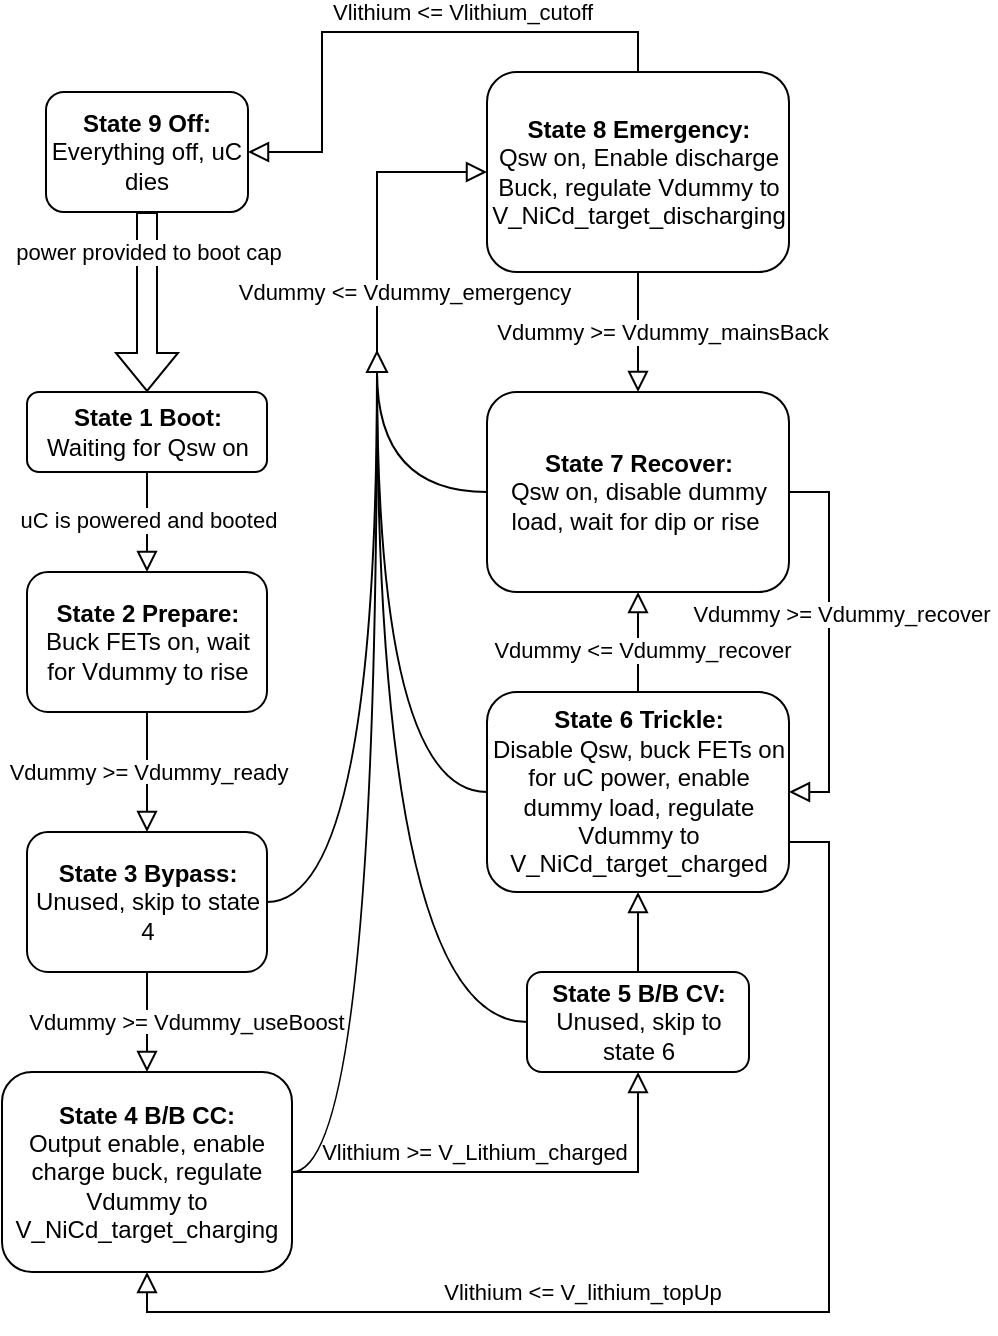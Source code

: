 <mxfile version="24.4.10" type="github">
  <diagram id="C5RBs43oDa-KdzZeNtuy" name="Page-1">
    <mxGraphModel dx="542" dy="614" grid="1" gridSize="10" guides="1" tooltips="1" connect="1" arrows="1" fold="1" page="1" pageScale="1" pageWidth="827" pageHeight="1169" math="0" shadow="0">
      <root>
        <mxCell id="WIyWlLk6GJQsqaUBKTNV-0" />
        <mxCell id="WIyWlLk6GJQsqaUBKTNV-1" parent="WIyWlLk6GJQsqaUBKTNV-0" />
        <mxCell id="WIyWlLk6GJQsqaUBKTNV-2" value="" style="rounded=0;html=1;jettySize=auto;orthogonalLoop=1;fontSize=11;endArrow=block;endFill=0;endSize=8;strokeWidth=1;shadow=0;labelBackgroundColor=none;edgeStyle=orthogonalEdgeStyle;" parent="WIyWlLk6GJQsqaUBKTNV-1" source="WIyWlLk6GJQsqaUBKTNV-3" edge="1">
          <mxGeometry relative="1" as="geometry">
            <mxPoint x="232.5" y="300" as="targetPoint" />
          </mxGeometry>
        </mxCell>
        <mxCell id="-rypncLCnnnrmYgA9d1G-1" value="uC is powered and booted" style="edgeLabel;html=1;align=center;verticalAlign=middle;resizable=0;points=[];" vertex="1" connectable="0" parent="WIyWlLk6GJQsqaUBKTNV-2">
          <mxGeometry x="-0.072" y="1" relative="1" as="geometry">
            <mxPoint x="-1" as="offset" />
          </mxGeometry>
        </mxCell>
        <mxCell id="WIyWlLk6GJQsqaUBKTNV-3" value="&lt;b&gt;State 1 Boot:&lt;/b&gt;&lt;div&gt;Waiting for Qsw on&lt;/div&gt;" style="rounded=1;whiteSpace=wrap;html=1;fontSize=12;glass=0;strokeWidth=1;shadow=0;" parent="WIyWlLk6GJQsqaUBKTNV-1" vertex="1">
          <mxGeometry x="172.5" y="210" width="120" height="40" as="geometry" />
        </mxCell>
        <mxCell id="WIyWlLk6GJQsqaUBKTNV-4" value="&lt;span style=&quot;background-color: rgb(255, 255, 255);&quot;&gt;Vdummy &amp;gt;= Vdummy_useBoost&lt;/span&gt;" style="rounded=0;html=1;jettySize=auto;orthogonalLoop=1;fontSize=11;endArrow=block;endFill=0;endSize=8;strokeWidth=1;shadow=0;labelBackgroundColor=none;edgeStyle=orthogonalEdgeStyle;exitX=0.5;exitY=1;exitDx=0;exitDy=0;entryX=0.5;entryY=0;entryDx=0;entryDy=0;" parent="WIyWlLk6GJQsqaUBKTNV-1" source="-rypncLCnnnrmYgA9d1G-2" target="-rypncLCnnnrmYgA9d1G-3" edge="1">
          <mxGeometry x="0.047" y="19" relative="1" as="geometry">
            <mxPoint y="-1" as="offset" />
            <mxPoint x="482.5" y="340" as="sourcePoint" />
            <mxPoint x="482.534" y="380.028" as="targetPoint" />
          </mxGeometry>
        </mxCell>
        <mxCell id="WIyWlLk6GJQsqaUBKTNV-5" value="&lt;span style=&quot;background-color: rgb(255, 255, 255);&quot;&gt;Vdummy &amp;gt;= Vdummy_ready&lt;/span&gt;" style="edgeStyle=orthogonalEdgeStyle;rounded=0;html=1;jettySize=auto;orthogonalLoop=1;fontSize=11;endArrow=block;endFill=0;endSize=8;strokeWidth=1;shadow=0;labelBackgroundColor=none;entryX=0.5;entryY=0;entryDx=0;entryDy=0;exitX=0.5;exitY=1;exitDx=0;exitDy=0;" parent="WIyWlLk6GJQsqaUBKTNV-1" source="WIyWlLk6GJQsqaUBKTNV-7" target="-rypncLCnnnrmYgA9d1G-2" edge="1">
          <mxGeometry relative="1" as="geometry">
            <mxPoint as="offset" />
            <mxPoint x="292.5" y="410" as="sourcePoint" />
            <Array as="points" />
          </mxGeometry>
        </mxCell>
        <mxCell id="WIyWlLk6GJQsqaUBKTNV-7" value="&lt;b&gt;State 2 Prepare:&lt;/b&gt;&lt;div&gt;Buck FETs on, wait for Vdummy to rise&lt;/div&gt;" style="rounded=1;whiteSpace=wrap;html=1;fontSize=12;glass=0;strokeWidth=1;shadow=0;" parent="WIyWlLk6GJQsqaUBKTNV-1" vertex="1">
          <mxGeometry x="172.5" y="300" width="120" height="70" as="geometry" />
        </mxCell>
        <mxCell id="-rypncLCnnnrmYgA9d1G-2" value="&lt;b&gt;State 3 Bypass:&lt;/b&gt;&lt;div&gt;Unused, skip to state 4&lt;/div&gt;" style="rounded=1;whiteSpace=wrap;html=1;fontSize=12;glass=0;strokeWidth=1;shadow=0;" vertex="1" parent="WIyWlLk6GJQsqaUBKTNV-1">
          <mxGeometry x="172.5" y="430" width="120" height="70" as="geometry" />
        </mxCell>
        <mxCell id="-rypncLCnnnrmYgA9d1G-3" value="&lt;b&gt;State 4 B/B CC:&lt;/b&gt;&lt;div&gt;Output enable, enable charge buck, regulate Vdummy to V_NiCd_target_charging&lt;/div&gt;" style="rounded=1;whiteSpace=wrap;html=1;fontSize=12;glass=0;strokeWidth=1;shadow=0;" vertex="1" parent="WIyWlLk6GJQsqaUBKTNV-1">
          <mxGeometry x="160" y="550" width="145" height="100" as="geometry" />
        </mxCell>
        <mxCell id="-rypncLCnnnrmYgA9d1G-4" value="&lt;b&gt;State 5 B/B CV:&lt;/b&gt;&lt;div&gt;Unused, skip to state 6&lt;/div&gt;" style="rounded=1;whiteSpace=wrap;html=1;fontSize=12;glass=0;strokeWidth=1;shadow=0;" vertex="1" parent="WIyWlLk6GJQsqaUBKTNV-1">
          <mxGeometry x="422.5" y="500" width="111" height="50" as="geometry" />
        </mxCell>
        <mxCell id="-rypncLCnnnrmYgA9d1G-5" value="&lt;span style=&quot;background-color: rgb(255, 255, 255);&quot;&gt;Vlithium &amp;gt;= V_Lithium_charged&lt;/span&gt;" style="rounded=0;html=1;jettySize=auto;orthogonalLoop=1;fontSize=11;endArrow=block;endFill=0;endSize=8;strokeWidth=1;shadow=0;labelBackgroundColor=none;edgeStyle=orthogonalEdgeStyle;exitX=1;exitY=0.5;exitDx=0;exitDy=0;entryX=0.5;entryY=1;entryDx=0;entryDy=0;" edge="1" parent="WIyWlLk6GJQsqaUBKTNV-1" source="-rypncLCnnnrmYgA9d1G-3" target="-rypncLCnnnrmYgA9d1G-4">
          <mxGeometry x="-0.184" y="10" relative="1" as="geometry">
            <mxPoint as="offset" />
            <mxPoint x="242.5" y="510" as="sourcePoint" />
            <mxPoint x="242.5" y="560" as="targetPoint" />
          </mxGeometry>
        </mxCell>
        <mxCell id="-rypncLCnnnrmYgA9d1G-6" value="&lt;b&gt;State 6 Trickle:&lt;/b&gt;&lt;div&gt;Disable Qsw, buck FETs on for uC power, enable dummy load, regulate Vdummy to V_NiCd_target_charged&lt;/div&gt;" style="rounded=1;whiteSpace=wrap;html=1;fontSize=12;glass=0;strokeWidth=1;shadow=0;" vertex="1" parent="WIyWlLk6GJQsqaUBKTNV-1">
          <mxGeometry x="402.5" y="360" width="151" height="100" as="geometry" />
        </mxCell>
        <mxCell id="-rypncLCnnnrmYgA9d1G-7" value="" style="rounded=0;html=1;jettySize=auto;orthogonalLoop=1;fontSize=11;endArrow=block;endFill=0;endSize=8;strokeWidth=1;shadow=0;labelBackgroundColor=none;edgeStyle=orthogonalEdgeStyle;exitX=0.5;exitY=0;exitDx=0;exitDy=0;entryX=0.5;entryY=1;entryDx=0;entryDy=0;" edge="1" parent="WIyWlLk6GJQsqaUBKTNV-1" source="-rypncLCnnnrmYgA9d1G-4" target="-rypncLCnnnrmYgA9d1G-6">
          <mxGeometry x="0.045" y="20" relative="1" as="geometry">
            <mxPoint as="offset" />
            <mxPoint x="315.5" y="610" as="sourcePoint" />
            <mxPoint x="436.5" y="540" as="targetPoint" />
          </mxGeometry>
        </mxCell>
        <mxCell id="-rypncLCnnnrmYgA9d1G-8" value="&lt;b&gt;State 7 Recover:&lt;/b&gt;&lt;div&gt;Qsw on, disable dummy load, wait for dip or rise&amp;nbsp;&lt;/div&gt;" style="rounded=1;whiteSpace=wrap;html=1;fontSize=12;glass=0;strokeWidth=1;shadow=0;" vertex="1" parent="WIyWlLk6GJQsqaUBKTNV-1">
          <mxGeometry x="402.5" y="210" width="151" height="100" as="geometry" />
        </mxCell>
        <mxCell id="-rypncLCnnnrmYgA9d1G-12" value="" style="triangle;whiteSpace=wrap;html=1;rotation=-90;" vertex="1" parent="WIyWlLk6GJQsqaUBKTNV-1">
          <mxGeometry x="342.5" y="190" width="10" height="10" as="geometry" />
        </mxCell>
        <mxCell id="-rypncLCnnnrmYgA9d1G-15" value="" style="edgeStyle=orthogonalEdgeStyle;rounded=0;html=1;jettySize=auto;orthogonalLoop=1;fontSize=11;endArrow=none;endFill=0;strokeWidth=1;shadow=0;labelBackgroundColor=none;entryX=0;entryY=0.5;entryDx=0;entryDy=0;exitX=1;exitY=0.5;exitDx=0;exitDy=0;curved=1;" edge="1" parent="WIyWlLk6GJQsqaUBKTNV-1" source="-rypncLCnnnrmYgA9d1G-2" target="-rypncLCnnnrmYgA9d1G-12">
          <mxGeometry relative="1" as="geometry">
            <mxPoint as="offset" />
            <mxPoint x="242.5" y="380" as="sourcePoint" />
            <mxPoint x="242.5" y="440" as="targetPoint" />
            <Array as="points" />
          </mxGeometry>
        </mxCell>
        <mxCell id="-rypncLCnnnrmYgA9d1G-17" value="" style="edgeStyle=orthogonalEdgeStyle;rounded=0;html=1;jettySize=auto;orthogonalLoop=1;fontSize=11;endArrow=none;endFill=0;strokeWidth=1;shadow=0;labelBackgroundColor=none;exitX=1;exitY=0.5;exitDx=0;exitDy=0;curved=1;entryX=0;entryY=0.5;entryDx=0;entryDy=0;" edge="1" parent="WIyWlLk6GJQsqaUBKTNV-1" source="-rypncLCnnnrmYgA9d1G-3" target="-rypncLCnnnrmYgA9d1G-12">
          <mxGeometry relative="1" as="geometry">
            <mxPoint as="offset" />
            <mxPoint x="302.5" y="475" as="sourcePoint" />
            <mxPoint x="372.5" y="240" as="targetPoint" />
            <Array as="points" />
          </mxGeometry>
        </mxCell>
        <mxCell id="-rypncLCnnnrmYgA9d1G-18" value="" style="edgeStyle=orthogonalEdgeStyle;rounded=0;html=1;jettySize=auto;orthogonalLoop=1;fontSize=11;endArrow=none;endFill=0;strokeWidth=1;shadow=0;labelBackgroundColor=none;exitX=0;exitY=0.5;exitDx=0;exitDy=0;curved=1;entryX=0;entryY=0.5;entryDx=0;entryDy=0;" edge="1" parent="WIyWlLk6GJQsqaUBKTNV-1" source="-rypncLCnnnrmYgA9d1G-4" target="-rypncLCnnnrmYgA9d1G-12">
          <mxGeometry relative="1" as="geometry">
            <mxPoint as="offset" />
            <mxPoint x="315.5" y="610" as="sourcePoint" />
            <mxPoint x="362.5" y="330" as="targetPoint" />
            <Array as="points" />
          </mxGeometry>
        </mxCell>
        <mxCell id="-rypncLCnnnrmYgA9d1G-19" value="" style="edgeStyle=orthogonalEdgeStyle;rounded=0;html=1;jettySize=auto;orthogonalLoop=1;fontSize=11;endArrow=none;endFill=0;strokeWidth=1;shadow=0;labelBackgroundColor=none;exitX=0;exitY=0.5;exitDx=0;exitDy=0;curved=1;entryX=0;entryY=0.5;entryDx=0;entryDy=0;" edge="1" parent="WIyWlLk6GJQsqaUBKTNV-1" source="-rypncLCnnnrmYgA9d1G-6" target="-rypncLCnnnrmYgA9d1G-12">
          <mxGeometry relative="1" as="geometry">
            <mxPoint as="offset" />
            <mxPoint x="429.5" y="525" as="sourcePoint" />
            <mxPoint x="357.5" y="330" as="targetPoint" />
            <Array as="points" />
          </mxGeometry>
        </mxCell>
        <mxCell id="-rypncLCnnnrmYgA9d1G-20" value="&lt;b&gt;State 8 Emergency:&lt;/b&gt;&lt;div&gt;Qsw on, Enable discharge Buck, regulate Vdummy to V_NiCd_target_discharging&lt;/div&gt;" style="rounded=1;whiteSpace=wrap;html=1;fontSize=12;glass=0;strokeWidth=1;shadow=0;" vertex="1" parent="WIyWlLk6GJQsqaUBKTNV-1">
          <mxGeometry x="402.5" y="50" width="151" height="100" as="geometry" />
        </mxCell>
        <mxCell id="-rypncLCnnnrmYgA9d1G-22" value="" style="rounded=0;html=1;jettySize=auto;orthogonalLoop=1;fontSize=11;endArrow=block;endFill=0;endSize=8;strokeWidth=1;shadow=0;labelBackgroundColor=none;edgeStyle=orthogonalEdgeStyle;entryX=0;entryY=0.5;entryDx=0;entryDy=0;exitX=1;exitY=0.5;exitDx=0;exitDy=0;" edge="1" parent="WIyWlLk6GJQsqaUBKTNV-1" source="-rypncLCnnnrmYgA9d1G-12" target="-rypncLCnnnrmYgA9d1G-20">
          <mxGeometry x="0.045" y="20" relative="1" as="geometry">
            <mxPoint as="offset" />
            <mxPoint x="310" y="110" as="sourcePoint" />
            <mxPoint x="488" y="460" as="targetPoint" />
          </mxGeometry>
        </mxCell>
        <mxCell id="-rypncLCnnnrmYgA9d1G-24" value="Vdummy &amp;lt;= Vdummy_emergency" style="edgeLabel;html=1;align=center;verticalAlign=middle;resizable=0;points=[];" vertex="1" connectable="0" parent="-rypncLCnnnrmYgA9d1G-22">
          <mxGeometry x="-0.09" relative="1" as="geometry">
            <mxPoint x="13" y="36" as="offset" />
          </mxGeometry>
        </mxCell>
        <mxCell id="-rypncLCnnnrmYgA9d1G-23" value="" style="edgeStyle=orthogonalEdgeStyle;rounded=0;html=1;jettySize=auto;orthogonalLoop=1;fontSize=11;endArrow=none;endFill=0;strokeWidth=1;shadow=0;labelBackgroundColor=none;exitX=0;exitY=0.5;exitDx=0;exitDy=0;curved=1;entryX=0;entryY=0.5;entryDx=0;entryDy=0;" edge="1" parent="WIyWlLk6GJQsqaUBKTNV-1" source="-rypncLCnnnrmYgA9d1G-8" target="-rypncLCnnnrmYgA9d1G-12">
          <mxGeometry relative="1" as="geometry">
            <mxPoint as="offset" />
            <mxPoint x="413" y="410" as="sourcePoint" />
            <mxPoint x="350" y="170" as="targetPoint" />
            <Array as="points" />
          </mxGeometry>
        </mxCell>
        <mxCell id="-rypncLCnnnrmYgA9d1G-31" style="edgeStyle=orthogonalEdgeStyle;rounded=0;orthogonalLoop=1;jettySize=auto;html=1;exitX=0.5;exitY=1;exitDx=0;exitDy=0;shape=flexArrow;" edge="1" parent="WIyWlLk6GJQsqaUBKTNV-1" source="-rypncLCnnnrmYgA9d1G-25" target="WIyWlLk6GJQsqaUBKTNV-3">
          <mxGeometry relative="1" as="geometry" />
        </mxCell>
        <mxCell id="-rypncLCnnnrmYgA9d1G-32" value="power provided to boot cap" style="edgeLabel;html=1;align=center;verticalAlign=middle;resizable=0;points=[];" vertex="1" connectable="0" parent="-rypncLCnnnrmYgA9d1G-31">
          <mxGeometry x="0.026" y="-4" relative="1" as="geometry">
            <mxPoint x="4" y="-26" as="offset" />
          </mxGeometry>
        </mxCell>
        <mxCell id="-rypncLCnnnrmYgA9d1G-25" value="&lt;b&gt;State 9 Off:&lt;/b&gt;&lt;div&gt;Everything off, uC dies&lt;/div&gt;" style="rounded=1;whiteSpace=wrap;html=1;fontSize=12;glass=0;strokeWidth=1;shadow=0;" vertex="1" parent="WIyWlLk6GJQsqaUBKTNV-1">
          <mxGeometry x="182" y="60" width="101" height="60" as="geometry" />
        </mxCell>
        <mxCell id="-rypncLCnnnrmYgA9d1G-26" value="" style="rounded=0;html=1;jettySize=auto;orthogonalLoop=1;fontSize=11;endArrow=block;endFill=0;endSize=8;strokeWidth=1;shadow=0;labelBackgroundColor=none;edgeStyle=orthogonalEdgeStyle;entryX=1;entryY=0.5;entryDx=0;entryDy=0;exitX=0.5;exitY=0;exitDx=0;exitDy=0;" edge="1" parent="WIyWlLk6GJQsqaUBKTNV-1" source="-rypncLCnnnrmYgA9d1G-20" target="-rypncLCnnnrmYgA9d1G-25">
          <mxGeometry x="0.045" y="20" relative="1" as="geometry">
            <mxPoint as="offset" />
            <mxPoint x="358" y="170" as="sourcePoint" />
            <mxPoint x="413" y="110" as="targetPoint" />
            <Array as="points">
              <mxPoint x="478" y="30" />
              <mxPoint x="320" y="30" />
              <mxPoint x="320" y="90" />
            </Array>
          </mxGeometry>
        </mxCell>
        <mxCell id="-rypncLCnnnrmYgA9d1G-27" value="Vlithium &amp;lt;= Vlithium_cutoff" style="edgeLabel;html=1;align=center;verticalAlign=middle;resizable=0;points=[];" vertex="1" connectable="0" parent="-rypncLCnnnrmYgA9d1G-26">
          <mxGeometry x="-0.09" relative="1" as="geometry">
            <mxPoint x="17" y="-10" as="offset" />
          </mxGeometry>
        </mxCell>
        <mxCell id="-rypncLCnnnrmYgA9d1G-33" value="" style="rounded=0;html=1;jettySize=auto;orthogonalLoop=1;fontSize=11;endArrow=block;endFill=0;endSize=8;strokeWidth=1;shadow=0;labelBackgroundColor=none;edgeStyle=orthogonalEdgeStyle;entryX=0.5;entryY=0;entryDx=0;entryDy=0;exitX=0.5;exitY=1;exitDx=0;exitDy=0;" edge="1" parent="WIyWlLk6GJQsqaUBKTNV-1" source="-rypncLCnnnrmYgA9d1G-20" target="-rypncLCnnnrmYgA9d1G-8">
          <mxGeometry x="0.045" y="20" relative="1" as="geometry">
            <mxPoint as="offset" />
            <mxPoint x="358" y="200" as="sourcePoint" />
            <mxPoint x="413" y="110" as="targetPoint" />
          </mxGeometry>
        </mxCell>
        <mxCell id="-rypncLCnnnrmYgA9d1G-34" value="Vdummy &amp;gt;= Vdummy_mainsBack" style="edgeLabel;html=1;align=center;verticalAlign=middle;resizable=0;points=[];" vertex="1" connectable="0" parent="-rypncLCnnnrmYgA9d1G-33">
          <mxGeometry x="-0.09" relative="1" as="geometry">
            <mxPoint x="12" y="2" as="offset" />
          </mxGeometry>
        </mxCell>
        <mxCell id="-rypncLCnnnrmYgA9d1G-35" value="" style="rounded=0;html=1;jettySize=auto;orthogonalLoop=1;fontSize=11;endArrow=block;endFill=0;endSize=8;strokeWidth=1;shadow=0;labelBackgroundColor=none;edgeStyle=orthogonalEdgeStyle;entryX=1;entryY=0.5;entryDx=0;entryDy=0;exitX=1;exitY=0.5;exitDx=0;exitDy=0;" edge="1" parent="WIyWlLk6GJQsqaUBKTNV-1" source="-rypncLCnnnrmYgA9d1G-8" target="-rypncLCnnnrmYgA9d1G-6">
          <mxGeometry x="0.045" y="20" relative="1" as="geometry">
            <mxPoint as="offset" />
            <mxPoint x="478" y="200" as="sourcePoint" />
            <mxPoint x="488" y="220" as="targetPoint" />
          </mxGeometry>
        </mxCell>
        <mxCell id="-rypncLCnnnrmYgA9d1G-36" value="Vdummy &amp;gt;= Vdummy_recover&amp;nbsp;" style="edgeLabel;html=1;align=center;verticalAlign=middle;resizable=0;points=[];" vertex="1" connectable="0" parent="-rypncLCnnnrmYgA9d1G-35">
          <mxGeometry x="-0.09" relative="1" as="geometry">
            <mxPoint x="7" y="-6" as="offset" />
          </mxGeometry>
        </mxCell>
        <mxCell id="-rypncLCnnnrmYgA9d1G-37" value="" style="rounded=0;html=1;jettySize=auto;orthogonalLoop=1;fontSize=11;endArrow=block;endFill=0;endSize=8;strokeWidth=1;shadow=0;labelBackgroundColor=none;edgeStyle=orthogonalEdgeStyle;entryX=0.5;entryY=1;entryDx=0;entryDy=0;exitX=0.5;exitY=0;exitDx=0;exitDy=0;" edge="1" parent="WIyWlLk6GJQsqaUBKTNV-1" source="-rypncLCnnnrmYgA9d1G-6" target="-rypncLCnnnrmYgA9d1G-8">
          <mxGeometry x="0.045" y="20" relative="1" as="geometry">
            <mxPoint as="offset" />
            <mxPoint x="564" y="270" as="sourcePoint" />
            <mxPoint x="564" y="420" as="targetPoint" />
          </mxGeometry>
        </mxCell>
        <mxCell id="-rypncLCnnnrmYgA9d1G-38" value="Vdummy &amp;lt;= Vdummy_recover" style="edgeLabel;html=1;align=center;verticalAlign=middle;resizable=0;points=[];" vertex="1" connectable="0" parent="-rypncLCnnnrmYgA9d1G-37">
          <mxGeometry x="-0.09" relative="1" as="geometry">
            <mxPoint x="2" y="2" as="offset" />
          </mxGeometry>
        </mxCell>
        <mxCell id="-rypncLCnnnrmYgA9d1G-42" value="" style="rounded=0;html=1;jettySize=auto;orthogonalLoop=1;fontSize=11;endArrow=block;endFill=0;endSize=8;strokeWidth=1;shadow=0;labelBackgroundColor=none;edgeStyle=orthogonalEdgeStyle;entryX=0.5;entryY=1;entryDx=0;entryDy=0;exitX=1;exitY=0.75;exitDx=0;exitDy=0;" edge="1" parent="WIyWlLk6GJQsqaUBKTNV-1" source="-rypncLCnnnrmYgA9d1G-6" target="-rypncLCnnnrmYgA9d1G-3">
          <mxGeometry x="0.045" y="20" relative="1" as="geometry">
            <mxPoint as="offset" />
            <mxPoint x="564" y="270" as="sourcePoint" />
            <mxPoint x="564" y="420" as="targetPoint" />
          </mxGeometry>
        </mxCell>
        <mxCell id="-rypncLCnnnrmYgA9d1G-43" value="Vlithium &amp;lt;= V_lithium_topUp" style="edgeLabel;html=1;align=center;verticalAlign=middle;resizable=0;points=[];" vertex="1" connectable="0" parent="-rypncLCnnnrmYgA9d1G-42">
          <mxGeometry x="-0.09" relative="1" as="geometry">
            <mxPoint x="-98" y="-10" as="offset" />
          </mxGeometry>
        </mxCell>
      </root>
    </mxGraphModel>
  </diagram>
</mxfile>
